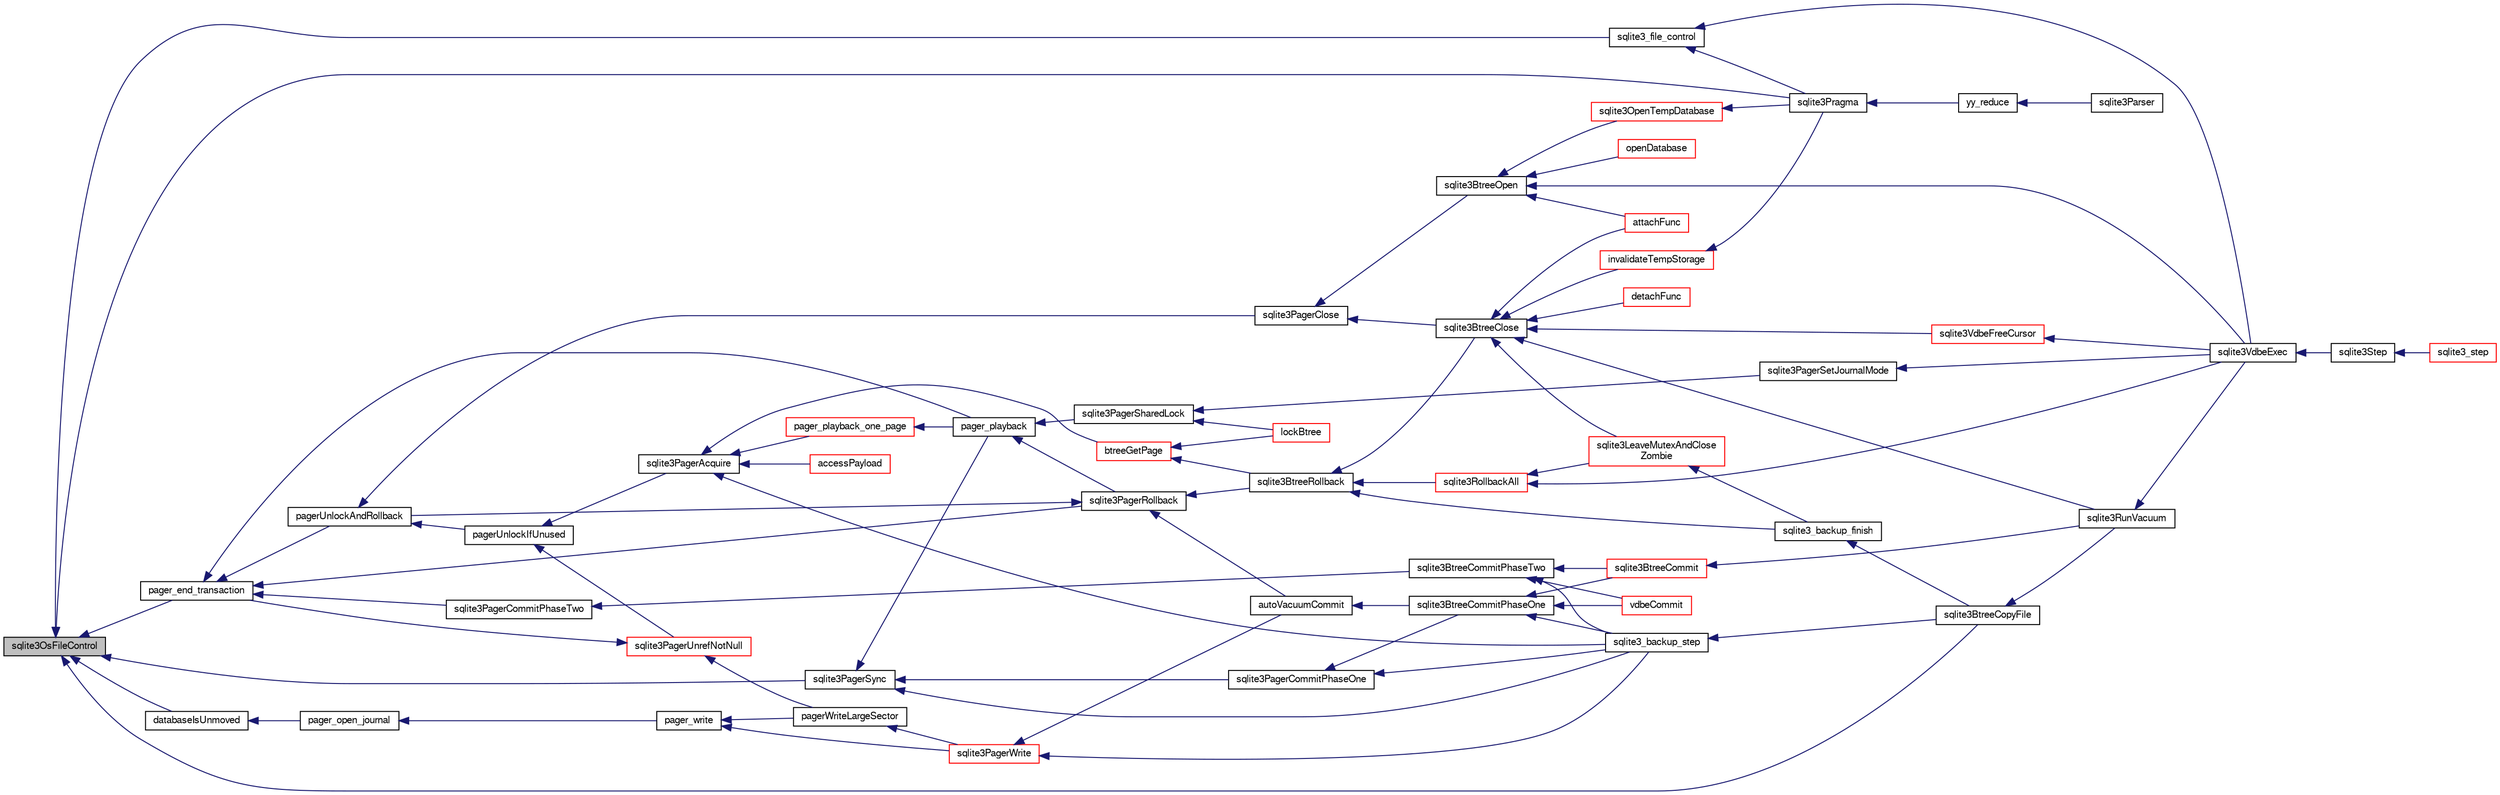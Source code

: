 digraph "sqlite3OsFileControl"
{
  edge [fontname="FreeSans",fontsize="10",labelfontname="FreeSans",labelfontsize="10"];
  node [fontname="FreeSans",fontsize="10",shape=record];
  rankdir="LR";
  Node612082 [label="sqlite3OsFileControl",height=0.2,width=0.4,color="black", fillcolor="grey75", style="filled", fontcolor="black"];
  Node612082 -> Node612083 [dir="back",color="midnightblue",fontsize="10",style="solid",fontname="FreeSans"];
  Node612083 [label="pager_end_transaction",height=0.2,width=0.4,color="black", fillcolor="white", style="filled",URL="$sqlite3_8c.html#a0814e2cfab386b1e3ba74528870339fe"];
  Node612083 -> Node612084 [dir="back",color="midnightblue",fontsize="10",style="solid",fontname="FreeSans"];
  Node612084 [label="pagerUnlockAndRollback",height=0.2,width=0.4,color="black", fillcolor="white", style="filled",URL="$sqlite3_8c.html#a02d96b7bf62c3b13ba905d168914518c"];
  Node612084 -> Node612085 [dir="back",color="midnightblue",fontsize="10",style="solid",fontname="FreeSans"];
  Node612085 [label="sqlite3PagerClose",height=0.2,width=0.4,color="black", fillcolor="white", style="filled",URL="$sqlite3_8c.html#af94b1f96b60689fd09422cce2c85f53f"];
  Node612085 -> Node612086 [dir="back",color="midnightblue",fontsize="10",style="solid",fontname="FreeSans"];
  Node612086 [label="sqlite3BtreeOpen",height=0.2,width=0.4,color="black", fillcolor="white", style="filled",URL="$sqlite3_8c.html#a13dcb44dc34af6ce9d38de9c5aa975f9"];
  Node612086 -> Node612087 [dir="back",color="midnightblue",fontsize="10",style="solid",fontname="FreeSans"];
  Node612087 [label="sqlite3VdbeExec",height=0.2,width=0.4,color="black", fillcolor="white", style="filled",URL="$sqlite3_8c.html#a8ce40a614bdc56719c4d642b1e4dfb21"];
  Node612087 -> Node612088 [dir="back",color="midnightblue",fontsize="10",style="solid",fontname="FreeSans"];
  Node612088 [label="sqlite3Step",height=0.2,width=0.4,color="black", fillcolor="white", style="filled",URL="$sqlite3_8c.html#a3f2872e873e2758a4beedad1d5113554"];
  Node612088 -> Node612089 [dir="back",color="midnightblue",fontsize="10",style="solid",fontname="FreeSans"];
  Node612089 [label="sqlite3_step",height=0.2,width=0.4,color="red", fillcolor="white", style="filled",URL="$sqlite3_8h.html#ac1e491ce36b7471eb28387f7d3c74334"];
  Node612086 -> Node612115 [dir="back",color="midnightblue",fontsize="10",style="solid",fontname="FreeSans"];
  Node612115 [label="attachFunc",height=0.2,width=0.4,color="red", fillcolor="white", style="filled",URL="$sqlite3_8c.html#a69cb751a7da501b9a0aa37e0d7c3eaf7"];
  Node612086 -> Node612348 [dir="back",color="midnightblue",fontsize="10",style="solid",fontname="FreeSans"];
  Node612348 [label="sqlite3OpenTempDatabase",height=0.2,width=0.4,color="red", fillcolor="white", style="filled",URL="$sqlite3_8c.html#aaf3088380b731428b72d3b5777f93755"];
  Node612348 -> Node612165 [dir="back",color="midnightblue",fontsize="10",style="solid",fontname="FreeSans"];
  Node612165 [label="sqlite3Pragma",height=0.2,width=0.4,color="black", fillcolor="white", style="filled",URL="$sqlite3_8c.html#a111391370f58f8e6a6eca51fd34d62ed"];
  Node612165 -> Node612117 [dir="back",color="midnightblue",fontsize="10",style="solid",fontname="FreeSans"];
  Node612117 [label="yy_reduce",height=0.2,width=0.4,color="black", fillcolor="white", style="filled",URL="$sqlite3_8c.html#a7c419a9b25711c666a9a2449ef377f14"];
  Node612117 -> Node612118 [dir="back",color="midnightblue",fontsize="10",style="solid",fontname="FreeSans"];
  Node612118 [label="sqlite3Parser",height=0.2,width=0.4,color="black", fillcolor="white", style="filled",URL="$sqlite3_8c.html#a0327d71a5fabe0b6a343d78a2602e72a"];
  Node612086 -> Node612322 [dir="back",color="midnightblue",fontsize="10",style="solid",fontname="FreeSans"];
  Node612322 [label="openDatabase",height=0.2,width=0.4,color="red", fillcolor="white", style="filled",URL="$sqlite3_8c.html#a6a9c3bc3a64234e863413f41db473758"];
  Node612085 -> Node612353 [dir="back",color="midnightblue",fontsize="10",style="solid",fontname="FreeSans"];
  Node612353 [label="sqlite3BtreeClose",height=0.2,width=0.4,color="black", fillcolor="white", style="filled",URL="$sqlite3_8c.html#a729b65009b66a99200496b09c124df01"];
  Node612353 -> Node612354 [dir="back",color="midnightblue",fontsize="10",style="solid",fontname="FreeSans"];
  Node612354 [label="sqlite3VdbeFreeCursor",height=0.2,width=0.4,color="red", fillcolor="white", style="filled",URL="$sqlite3_8c.html#a0f9084083e1d0639708934630f33d6ef"];
  Node612354 -> Node612087 [dir="back",color="midnightblue",fontsize="10",style="solid",fontname="FreeSans"];
  Node612353 -> Node612115 [dir="back",color="midnightblue",fontsize="10",style="solid",fontname="FreeSans"];
  Node612353 -> Node612302 [dir="back",color="midnightblue",fontsize="10",style="solid",fontname="FreeSans"];
  Node612302 [label="detachFunc",height=0.2,width=0.4,color="red", fillcolor="white", style="filled",URL="$sqlite3_8c.html#a2b3dd04cb87abd088926ab0082a60b77"];
  Node612353 -> Node612303 [dir="back",color="midnightblue",fontsize="10",style="solid",fontname="FreeSans"];
  Node612303 [label="invalidateTempStorage",height=0.2,width=0.4,color="red", fillcolor="white", style="filled",URL="$sqlite3_8c.html#a759777a1eb3c3e96a5af94932b39e69a"];
  Node612303 -> Node612165 [dir="back",color="midnightblue",fontsize="10",style="solid",fontname="FreeSans"];
  Node612353 -> Node612273 [dir="back",color="midnightblue",fontsize="10",style="solid",fontname="FreeSans"];
  Node612273 [label="sqlite3RunVacuum",height=0.2,width=0.4,color="black", fillcolor="white", style="filled",URL="$sqlite3_8c.html#a5e83ddc7b3e7e8e79ad5d1fc92de1d2f"];
  Node612273 -> Node612087 [dir="back",color="midnightblue",fontsize="10",style="solid",fontname="FreeSans"];
  Node612353 -> Node612316 [dir="back",color="midnightblue",fontsize="10",style="solid",fontname="FreeSans"];
  Node612316 [label="sqlite3LeaveMutexAndClose\lZombie",height=0.2,width=0.4,color="red", fillcolor="white", style="filled",URL="$sqlite3_8c.html#afe3a37c29dcb0fe9fc15fe07a3976f59"];
  Node612316 -> Node612317 [dir="back",color="midnightblue",fontsize="10",style="solid",fontname="FreeSans"];
  Node612317 [label="sqlite3_backup_finish",height=0.2,width=0.4,color="black", fillcolor="white", style="filled",URL="$sqlite3_8h.html#a176857dd58d99be53b6d7305533e0048"];
  Node612317 -> Node612301 [dir="back",color="midnightblue",fontsize="10",style="solid",fontname="FreeSans"];
  Node612301 [label="sqlite3BtreeCopyFile",height=0.2,width=0.4,color="black", fillcolor="white", style="filled",URL="$sqlite3_8c.html#a4d9e19a79f0d5c1dfcef0bd137ae83f9"];
  Node612301 -> Node612273 [dir="back",color="midnightblue",fontsize="10",style="solid",fontname="FreeSans"];
  Node612084 -> Node612358 [dir="back",color="midnightblue",fontsize="10",style="solid",fontname="FreeSans"];
  Node612358 [label="pagerUnlockIfUnused",height=0.2,width=0.4,color="black", fillcolor="white", style="filled",URL="$sqlite3_8c.html#abf547f4276efb6f10262f7fde1e4d065"];
  Node612358 -> Node612359 [dir="back",color="midnightblue",fontsize="10",style="solid",fontname="FreeSans"];
  Node612359 [label="sqlite3PagerAcquire",height=0.2,width=0.4,color="black", fillcolor="white", style="filled",URL="$sqlite3_8c.html#a22a53daafd2bd778cda390312651f994"];
  Node612359 -> Node612360 [dir="back",color="midnightblue",fontsize="10",style="solid",fontname="FreeSans"];
  Node612360 [label="pager_playback_one_page",height=0.2,width=0.4,color="red", fillcolor="white", style="filled",URL="$sqlite3_8c.html#adfca1dee9939482792fe2b4ed982d00e"];
  Node612360 -> Node612361 [dir="back",color="midnightblue",fontsize="10",style="solid",fontname="FreeSans"];
  Node612361 [label="pager_playback",height=0.2,width=0.4,color="black", fillcolor="white", style="filled",URL="$sqlite3_8c.html#a9d9a750a9fc76eb4b668c8a16b164a65"];
  Node612361 -> Node612362 [dir="back",color="midnightblue",fontsize="10",style="solid",fontname="FreeSans"];
  Node612362 [label="sqlite3PagerSharedLock",height=0.2,width=0.4,color="black", fillcolor="white", style="filled",URL="$sqlite3_8c.html#a58c197b629fb6eaacf96c7add57c70df"];
  Node612362 -> Node612363 [dir="back",color="midnightblue",fontsize="10",style="solid",fontname="FreeSans"];
  Node612363 [label="sqlite3PagerSetJournalMode",height=0.2,width=0.4,color="black", fillcolor="white", style="filled",URL="$sqlite3_8c.html#afb929a0a4553cda84de16180ddbd09f7"];
  Node612363 -> Node612087 [dir="back",color="midnightblue",fontsize="10",style="solid",fontname="FreeSans"];
  Node612362 -> Node612364 [dir="back",color="midnightblue",fontsize="10",style="solid",fontname="FreeSans"];
  Node612364 [label="lockBtree",height=0.2,width=0.4,color="red", fillcolor="white", style="filled",URL="$sqlite3_8c.html#a5b808194d3178be15705a420265cee9d"];
  Node612361 -> Node612367 [dir="back",color="midnightblue",fontsize="10",style="solid",fontname="FreeSans"];
  Node612367 [label="sqlite3PagerRollback",height=0.2,width=0.4,color="black", fillcolor="white", style="filled",URL="$sqlite3_8c.html#afdd2ecbb97b7a716892ff6bd10c7dfd0"];
  Node612367 -> Node612084 [dir="back",color="midnightblue",fontsize="10",style="solid",fontname="FreeSans"];
  Node612367 -> Node612368 [dir="back",color="midnightblue",fontsize="10",style="solid",fontname="FreeSans"];
  Node612368 [label="autoVacuumCommit",height=0.2,width=0.4,color="black", fillcolor="white", style="filled",URL="$sqlite3_8c.html#a809d22c6311135ae3048adf41febaef0"];
  Node612368 -> Node612369 [dir="back",color="midnightblue",fontsize="10",style="solid",fontname="FreeSans"];
  Node612369 [label="sqlite3BtreeCommitPhaseOne",height=0.2,width=0.4,color="black", fillcolor="white", style="filled",URL="$sqlite3_8c.html#ae266cba101e64ad99a166f237532e262"];
  Node612369 -> Node612370 [dir="back",color="midnightblue",fontsize="10",style="solid",fontname="FreeSans"];
  Node612370 [label="sqlite3BtreeCommit",height=0.2,width=0.4,color="red", fillcolor="white", style="filled",URL="$sqlite3_8c.html#a8e56ab314556935f9f73080147d26419"];
  Node612370 -> Node612273 [dir="back",color="midnightblue",fontsize="10",style="solid",fontname="FreeSans"];
  Node612369 -> Node612300 [dir="back",color="midnightblue",fontsize="10",style="solid",fontname="FreeSans"];
  Node612300 [label="sqlite3_backup_step",height=0.2,width=0.4,color="black", fillcolor="white", style="filled",URL="$sqlite3_8h.html#a1699b75e98d082eebc465a9e64c35269"];
  Node612300 -> Node612301 [dir="back",color="midnightblue",fontsize="10",style="solid",fontname="FreeSans"];
  Node612369 -> Node612371 [dir="back",color="midnightblue",fontsize="10",style="solid",fontname="FreeSans"];
  Node612371 [label="vdbeCommit",height=0.2,width=0.4,color="red", fillcolor="white", style="filled",URL="$sqlite3_8c.html#a5d7f1e0625451b987728f600cfe1b92d"];
  Node612367 -> Node612372 [dir="back",color="midnightblue",fontsize="10",style="solid",fontname="FreeSans"];
  Node612372 [label="sqlite3BtreeRollback",height=0.2,width=0.4,color="black", fillcolor="white", style="filled",URL="$sqlite3_8c.html#a317473acdafdd688385c8954f09de186"];
  Node612372 -> Node612353 [dir="back",color="midnightblue",fontsize="10",style="solid",fontname="FreeSans"];
  Node612372 -> Node612317 [dir="back",color="midnightblue",fontsize="10",style="solid",fontname="FreeSans"];
  Node612372 -> Node612305 [dir="back",color="midnightblue",fontsize="10",style="solid",fontname="FreeSans"];
  Node612305 [label="sqlite3RollbackAll",height=0.2,width=0.4,color="red", fillcolor="white", style="filled",URL="$sqlite3_8c.html#ad902dd388d73208539f557962e3fe6bb"];
  Node612305 -> Node612087 [dir="back",color="midnightblue",fontsize="10",style="solid",fontname="FreeSans"];
  Node612305 -> Node612316 [dir="back",color="midnightblue",fontsize="10",style="solid",fontname="FreeSans"];
  Node612359 -> Node612377 [dir="back",color="midnightblue",fontsize="10",style="solid",fontname="FreeSans"];
  Node612377 [label="btreeGetPage",height=0.2,width=0.4,color="red", fillcolor="white", style="filled",URL="$sqlite3_8c.html#ac59679e30ceb0190614fbd19a7feb6de"];
  Node612377 -> Node612364 [dir="back",color="midnightblue",fontsize="10",style="solid",fontname="FreeSans"];
  Node612377 -> Node612372 [dir="back",color="midnightblue",fontsize="10",style="solid",fontname="FreeSans"];
  Node612359 -> Node612413 [dir="back",color="midnightblue",fontsize="10",style="solid",fontname="FreeSans"];
  Node612413 [label="accessPayload",height=0.2,width=0.4,color="red", fillcolor="white", style="filled",URL="$sqlite3_8c.html#acf70e6d3cb6afd54d677b3dffb6959d2"];
  Node612359 -> Node612300 [dir="back",color="midnightblue",fontsize="10",style="solid",fontname="FreeSans"];
  Node612358 -> Node612432 [dir="back",color="midnightblue",fontsize="10",style="solid",fontname="FreeSans"];
  Node612432 [label="sqlite3PagerUnrefNotNull",height=0.2,width=0.4,color="red", fillcolor="white", style="filled",URL="$sqlite3_8c.html#a4b314f96f09f5c68c94672e420e31ab9"];
  Node612432 -> Node612083 [dir="back",color="midnightblue",fontsize="10",style="solid",fontname="FreeSans"];
  Node612432 -> Node612452 [dir="back",color="midnightblue",fontsize="10",style="solid",fontname="FreeSans"];
  Node612452 [label="pagerWriteLargeSector",height=0.2,width=0.4,color="black", fillcolor="white", style="filled",URL="$sqlite3_8c.html#a06334f0cc1c2dc95ffe29c2359928b92"];
  Node612452 -> Node612453 [dir="back",color="midnightblue",fontsize="10",style="solid",fontname="FreeSans"];
  Node612453 [label="sqlite3PagerWrite",height=0.2,width=0.4,color="red", fillcolor="white", style="filled",URL="$sqlite3_8c.html#ad4b8aee028ee99575b0748b299e04ed0"];
  Node612453 -> Node612368 [dir="back",color="midnightblue",fontsize="10",style="solid",fontname="FreeSans"];
  Node612453 -> Node612300 [dir="back",color="midnightblue",fontsize="10",style="solid",fontname="FreeSans"];
  Node612083 -> Node612361 [dir="back",color="midnightblue",fontsize="10",style="solid",fontname="FreeSans"];
  Node612083 -> Node612468 [dir="back",color="midnightblue",fontsize="10",style="solid",fontname="FreeSans"];
  Node612468 [label="sqlite3PagerCommitPhaseTwo",height=0.2,width=0.4,color="black", fillcolor="white", style="filled",URL="$sqlite3_8c.html#a18af1df44bbc3ae598f0559f6fc5861e"];
  Node612468 -> Node612462 [dir="back",color="midnightblue",fontsize="10",style="solid",fontname="FreeSans"];
  Node612462 [label="sqlite3BtreeCommitPhaseTwo",height=0.2,width=0.4,color="black", fillcolor="white", style="filled",URL="$sqlite3_8c.html#a84764f43cb4ca50bcac1fc674e8d6dd9"];
  Node612462 -> Node612370 [dir="back",color="midnightblue",fontsize="10",style="solid",fontname="FreeSans"];
  Node612462 -> Node612300 [dir="back",color="midnightblue",fontsize="10",style="solid",fontname="FreeSans"];
  Node612462 -> Node612371 [dir="back",color="midnightblue",fontsize="10",style="solid",fontname="FreeSans"];
  Node612083 -> Node612367 [dir="back",color="midnightblue",fontsize="10",style="solid",fontname="FreeSans"];
  Node612082 -> Node612469 [dir="back",color="midnightblue",fontsize="10",style="solid",fontname="FreeSans"];
  Node612469 [label="databaseIsUnmoved",height=0.2,width=0.4,color="black", fillcolor="white", style="filled",URL="$sqlite3_8c.html#a25aec96ef7cef0d1999b492b4b74a767"];
  Node612469 -> Node612470 [dir="back",color="midnightblue",fontsize="10",style="solid",fontname="FreeSans"];
  Node612470 [label="pager_open_journal",height=0.2,width=0.4,color="black", fillcolor="white", style="filled",URL="$sqlite3_8c.html#a9a5224f8941dc99ce19bb0eb24766d00"];
  Node612470 -> Node612471 [dir="back",color="midnightblue",fontsize="10",style="solid",fontname="FreeSans"];
  Node612471 [label="pager_write",height=0.2,width=0.4,color="black", fillcolor="white", style="filled",URL="$sqlite3_8c.html#aa5dbf1a9dcccf0aa140b04b81325517f"];
  Node612471 -> Node612452 [dir="back",color="midnightblue",fontsize="10",style="solid",fontname="FreeSans"];
  Node612471 -> Node612453 [dir="back",color="midnightblue",fontsize="10",style="solid",fontname="FreeSans"];
  Node612082 -> Node612472 [dir="back",color="midnightblue",fontsize="10",style="solid",fontname="FreeSans"];
  Node612472 [label="sqlite3PagerSync",height=0.2,width=0.4,color="black", fillcolor="white", style="filled",URL="$sqlite3_8c.html#a5b3c2a03efdf7f4844243c58718ca08b"];
  Node612472 -> Node612361 [dir="back",color="midnightblue",fontsize="10",style="solid",fontname="FreeSans"];
  Node612472 -> Node612437 [dir="back",color="midnightblue",fontsize="10",style="solid",fontname="FreeSans"];
  Node612437 [label="sqlite3PagerCommitPhaseOne",height=0.2,width=0.4,color="black", fillcolor="white", style="filled",URL="$sqlite3_8c.html#a2baf986bff9120486e9acc5951494ea7"];
  Node612437 -> Node612369 [dir="back",color="midnightblue",fontsize="10",style="solid",fontname="FreeSans"];
  Node612437 -> Node612300 [dir="back",color="midnightblue",fontsize="10",style="solid",fontname="FreeSans"];
  Node612472 -> Node612300 [dir="back",color="midnightblue",fontsize="10",style="solid",fontname="FreeSans"];
  Node612082 -> Node612301 [dir="back",color="midnightblue",fontsize="10",style="solid",fontname="FreeSans"];
  Node612082 -> Node612165 [dir="back",color="midnightblue",fontsize="10",style="solid",fontname="FreeSans"];
  Node612082 -> Node612473 [dir="back",color="midnightblue",fontsize="10",style="solid",fontname="FreeSans"];
  Node612473 [label="sqlite3_file_control",height=0.2,width=0.4,color="black", fillcolor="white", style="filled",URL="$sqlite3_8h.html#a33ffb71cb1ea1f7c5f0564166c7d6c08"];
  Node612473 -> Node612087 [dir="back",color="midnightblue",fontsize="10",style="solid",fontname="FreeSans"];
  Node612473 -> Node612165 [dir="back",color="midnightblue",fontsize="10",style="solid",fontname="FreeSans"];
}
